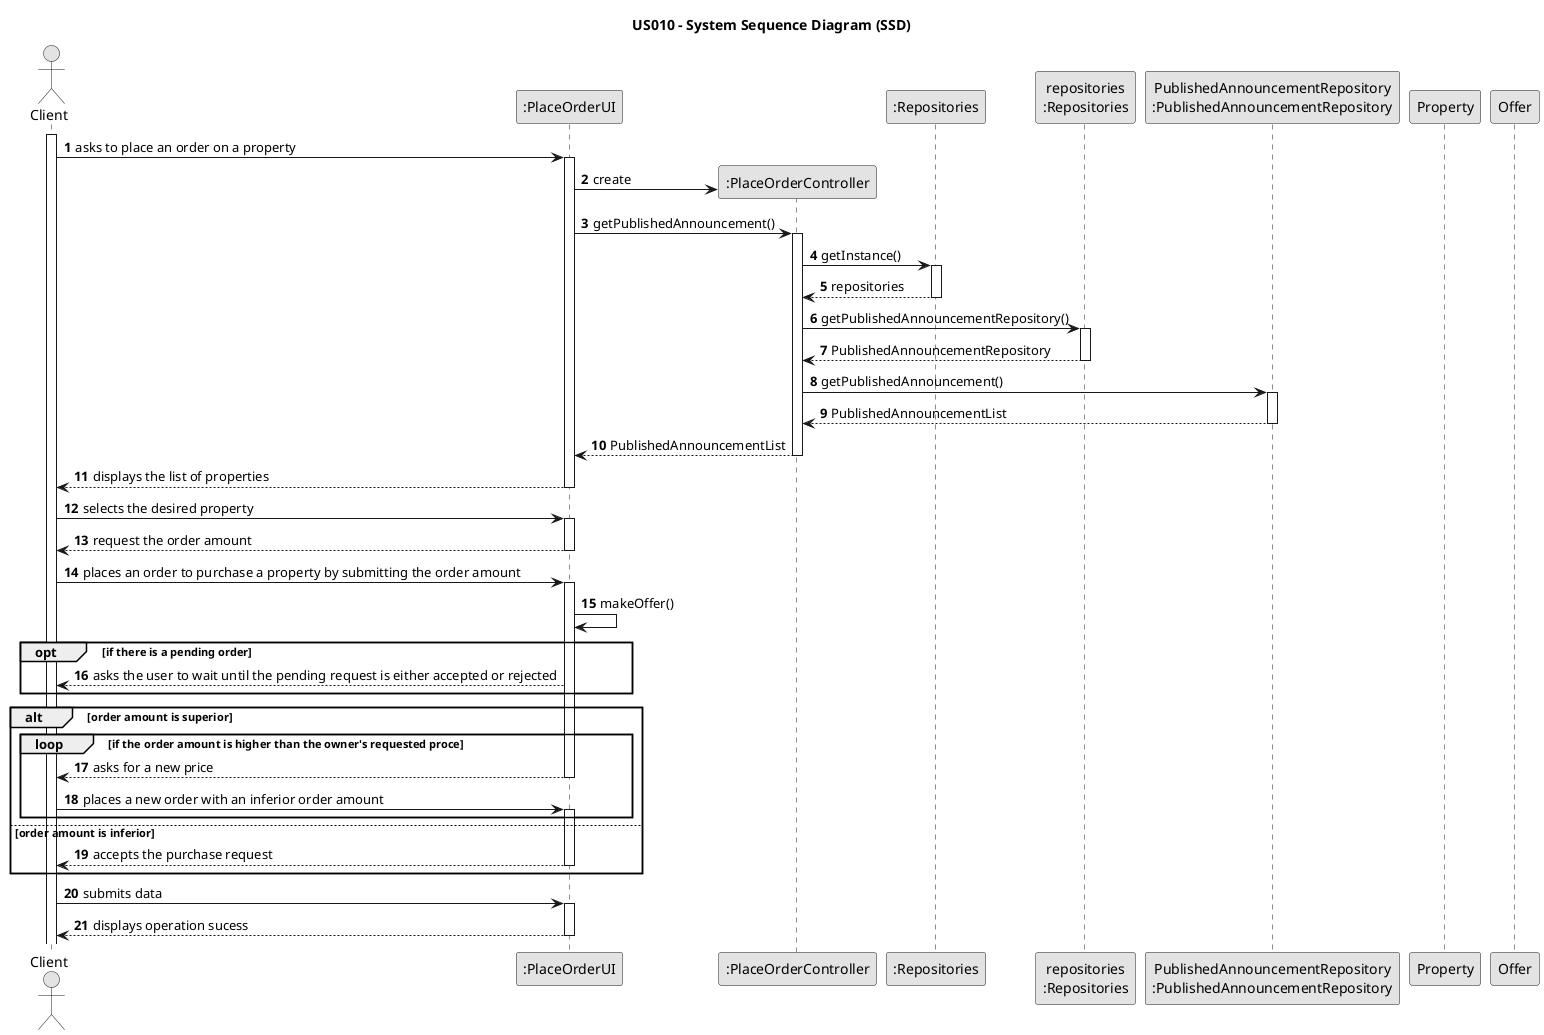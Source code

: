 @startuml

skinparam monochrome true
skinparam packageStyle rectangle
skinparam shadowing false

title US010 - System Sequence Diagram (SSD)

autonumber

actor "Client" as Client
participant ":PlaceOrderUI" as System
participant ":PlaceOrderController" as Controller
participant ":Repositories" as RepositorySingleton
participant "repositories\n:Repositories" as Repositories
participant "PublishedAnnouncementRepository\n:PublishedAnnouncementRepository" as PublishedAnnouncementRepository
participant "Property" as Property
participant "Offer" as Offer

activate Client

Client -> System : asks to place an order on a property
activate System

System -> Controller** : create

System -> Controller : getPublishedAnnouncement()
activate Controller

Controller -> RepositorySingleton : getInstance()
activate RepositorySingleton

RepositorySingleton --> Controller: repositories
deactivate RepositorySingleton

Controller -> Repositories : getPublishedAnnouncementRepository()
activate Repositories

Repositories --> Controller: PublishedAnnouncementRepository
deactivate Repositories

Controller -> PublishedAnnouncementRepository : getPublishedAnnouncement()
activate PublishedAnnouncementRepository

PublishedAnnouncementRepository --> Controller : PublishedAnnouncementList
deactivate PublishedAnnouncementRepository

Controller --> System : PublishedAnnouncementList
deactivate Controller

System --> Client : displays the list of properties
deactivate System

Client -> System : selects the desired property
activate System

System --> Client : request the order amount
deactivate System

Client -> System : places an order to purchase a property by submitting the order amount
activate System

System -> System : makeOffer()

    opt if there is a pending order

        System --> Client : asks the user to wait until the pending request is either accepted or rejected

    end

    alt order amount is superior

        loop if the order amount is higher than the owner's requested proce

            System --> Client : asks for a new price
            deactivate System

            Client -> System : places a new order with an inferior order amount
            activate System

        end

    else order amount is inferior

        System --> Client : accepts the purchase request
        deactivate System

    end

Client -> System : submits data
activate System

System --> Client : displays operation sucess
deactivate System



@enduml